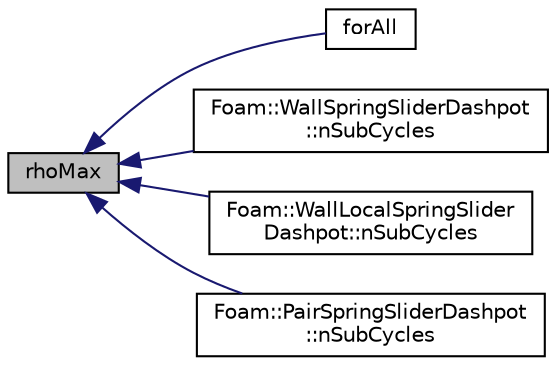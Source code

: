 digraph "rhoMax"
{
  bgcolor="transparent";
  edge [fontname="Helvetica",fontsize="10",labelfontname="Helvetica",labelfontsize="10"];
  node [fontname="Helvetica",fontsize="10",shape=record];
  rankdir="LR";
  Node1 [label="rhoMax",height=0.2,width=0.4,color="black", fillcolor="grey75", style="filled", fontcolor="black"];
  Node1 -> Node2 [dir="back",color="midnightblue",fontsize="10",style="solid",fontname="Helvetica"];
  Node2 [label="forAll",height=0.2,width=0.4,color="black",URL="$a03190.html#a9355a38e2751fb0aed092ab612f7a29f"];
  Node1 -> Node3 [dir="back",color="midnightblue",fontsize="10",style="solid",fontname="Helvetica"];
  Node3 [label="Foam::WallSpringSliderDashpot\l::nSubCycles",height=0.2,width=0.4,color="black",URL="$a02850.html#ad472bb1484a660e7b7a9194a973e62ba",tooltip="For WallModels that control the timestep, calculate the. "];
  Node1 -> Node4 [dir="back",color="midnightblue",fontsize="10",style="solid",fontname="Helvetica"];
  Node4 [label="Foam::WallLocalSpringSlider\lDashpot::nSubCycles",height=0.2,width=0.4,color="black",URL="$a02839.html#ad472bb1484a660e7b7a9194a973e62ba",tooltip="For WallModels that control the timestep, calculate the. "];
  Node1 -> Node5 [dir="back",color="midnightblue",fontsize="10",style="solid",fontname="Helvetica"];
  Node5 [label="Foam::PairSpringSliderDashpot\l::nSubCycles",height=0.2,width=0.4,color="black",URL="$a01767.html#ad472bb1484a660e7b7a9194a973e62ba",tooltip="For PairModels that control the timestep, calculate the. "];
}
